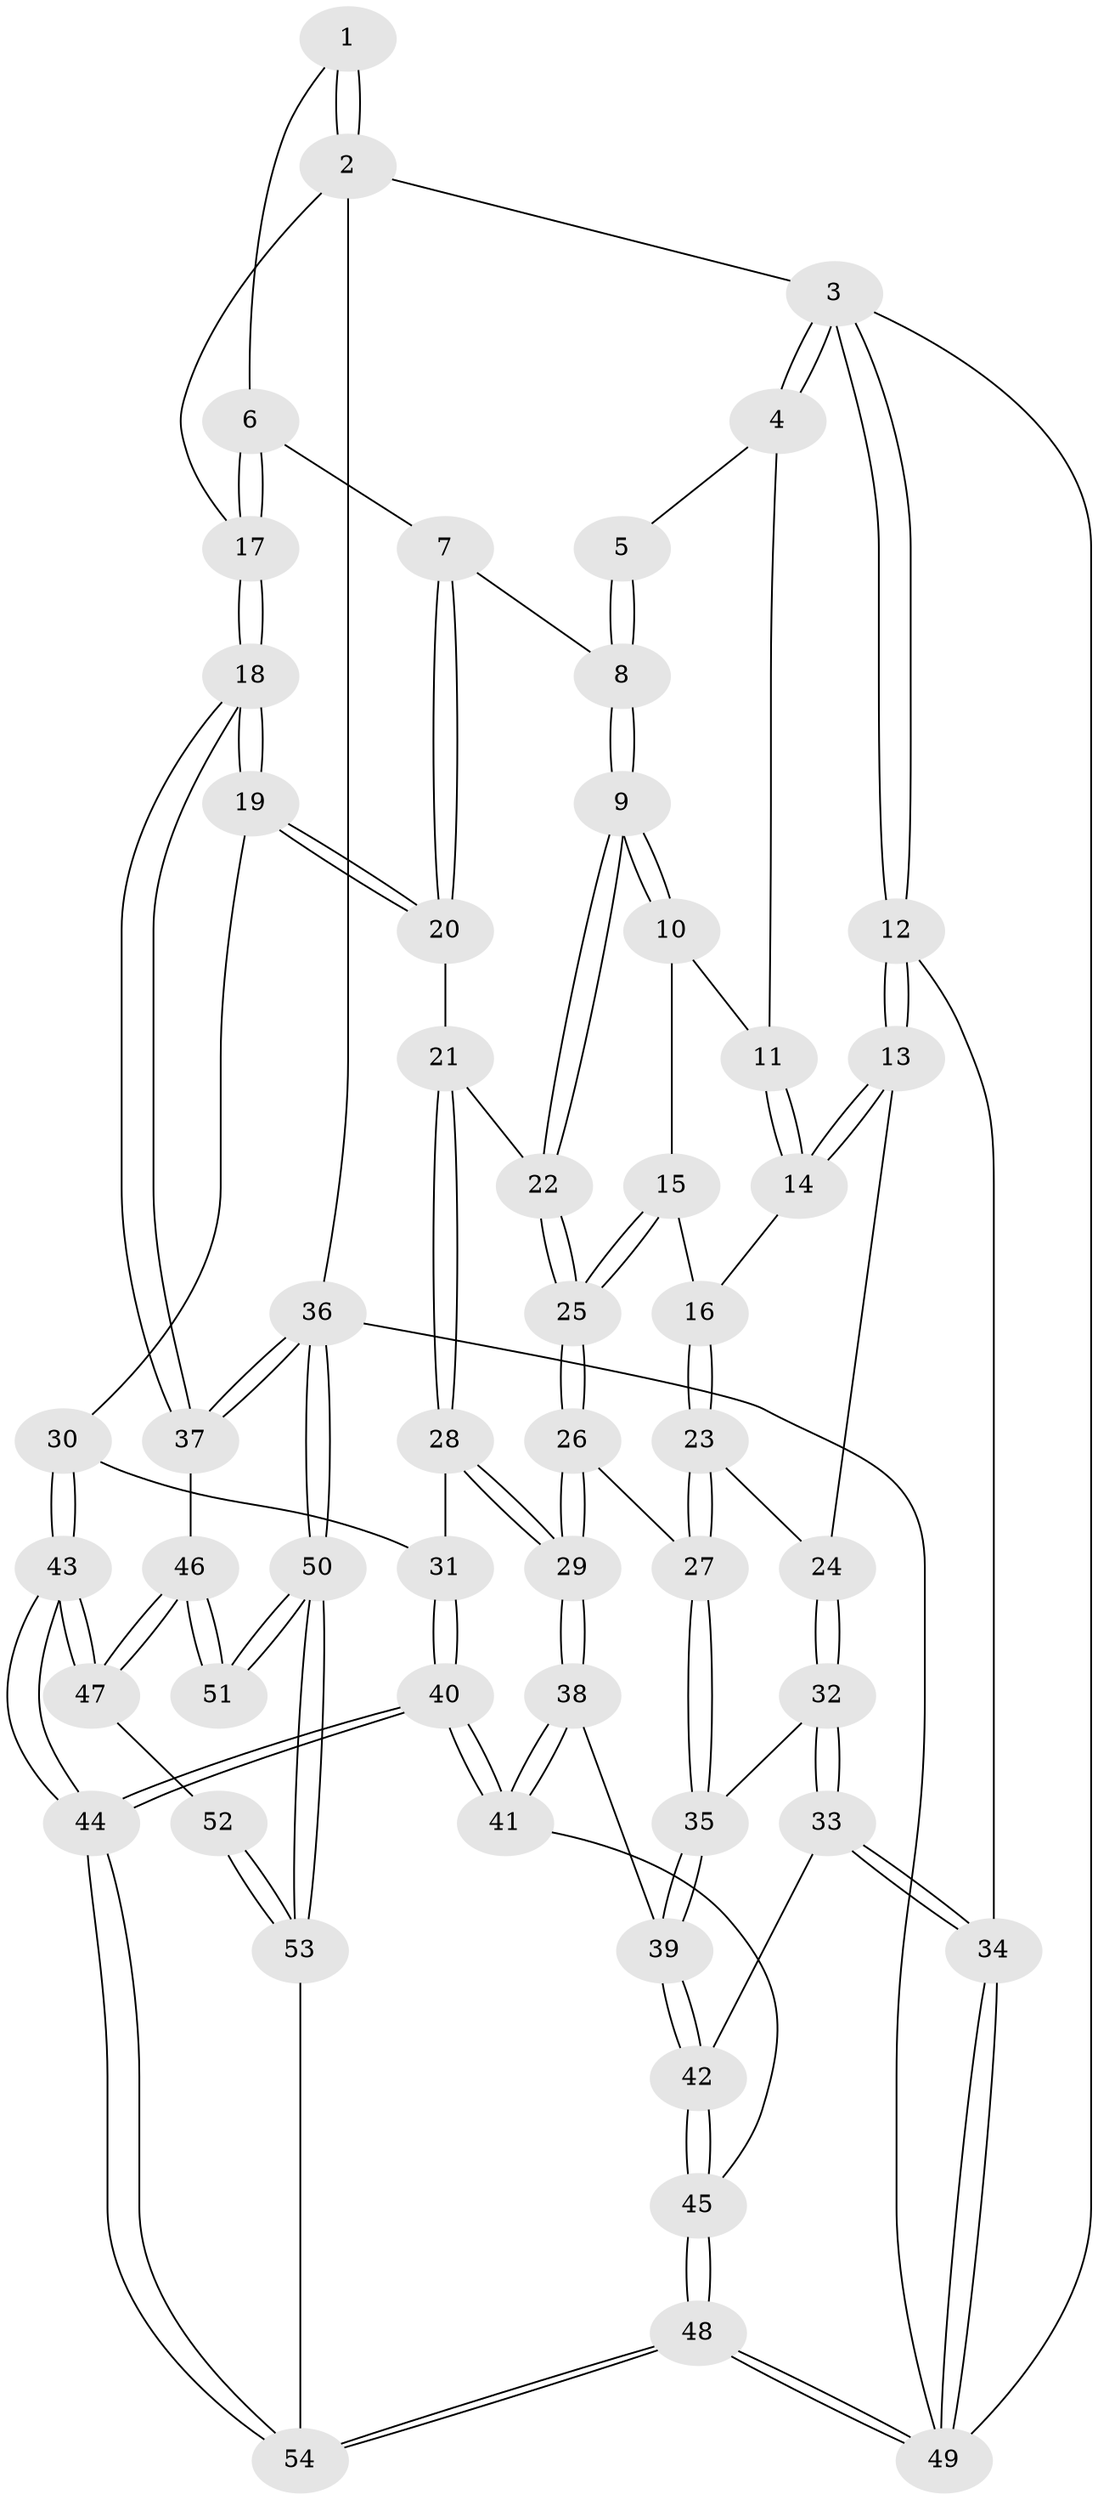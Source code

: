 // Generated by graph-tools (version 1.1) at 2025/01/03/09/25 05:01:00]
// undirected, 54 vertices, 132 edges
graph export_dot {
graph [start="1"]
  node [color=gray90,style=filled];
  1 [pos="+0.6438329775053399+0"];
  2 [pos="+1+0"];
  3 [pos="+0+0"];
  4 [pos="+0.32960056964128187+0"];
  5 [pos="+0.5089490779088153+0"];
  6 [pos="+0.7329682174485442+0.20411053774719348"];
  7 [pos="+0.6459565642568876+0.22330144128097898"];
  8 [pos="+0.6308752786453954+0.22445016831212494"];
  9 [pos="+0.6001214041597707+0.2478414634420065"];
  10 [pos="+0.38697771394988856+0.1998146283697673"];
  11 [pos="+0.30472042267541033+0.07776964464422187"];
  12 [pos="+0+0.30333356077190393"];
  13 [pos="+0+0.31906579831417026"];
  14 [pos="+0.13683178116968034+0.22589271105085754"];
  15 [pos="+0.3765272063653951+0.29012505350132967"];
  16 [pos="+0.30132692528366034+0.3256565676367698"];
  17 [pos="+1+0.22131002515273238"];
  18 [pos="+1+0.5140319532010877"];
  19 [pos="+1+0.5193586165906234"];
  20 [pos="+0.7514813942058539+0.470870785424145"];
  21 [pos="+0.6597453256940689+0.47084796993323075"];
  22 [pos="+0.5515837645562375+0.43555358571640074"];
  23 [pos="+0.22472065232020655+0.43882533113875233"];
  24 [pos="+0.1279813992714895+0.4290841447095289"];
  25 [pos="+0.4492011676524411+0.4939443945311398"];
  26 [pos="+0.43684643569609166+0.5119892845185683"];
  27 [pos="+0.39404657317016656+0.5104587525823046"];
  28 [pos="+0.6452628308928541+0.6365514532599881"];
  29 [pos="+0.45577402228169545+0.584970407607558"];
  30 [pos="+0.7890269831753123+0.6507441224842586"];
  31 [pos="+0.6549013646096407+0.6454938116981135"];
  32 [pos="+0.14707390831741787+0.6125528724451393"];
  33 [pos="+0.004899375807957706+0.6911276867951964"];
  34 [pos="+0+0.7376518645098361"];
  35 [pos="+0.205916045679469+0.6537932086326161"];
  36 [pos="+1+1"];
  37 [pos="+1+0.5504422279847547"];
  38 [pos="+0.4424676011666425+0.7123828501042311"];
  39 [pos="+0.23688555146209736+0.7411829169380603"];
  40 [pos="+0.544150896274956+0.9149916230430157"];
  41 [pos="+0.5428112160209116+0.9129885989732058"];
  42 [pos="+0.21003229975036483+0.7994812846806273"];
  43 [pos="+0.6141828298747876+0.9668124950741842"];
  44 [pos="+0.5792046744156945+1"];
  45 [pos="+0.20997461151345684+0.7999086134655999"];
  46 [pos="+0.9750312270254641+0.7214361584726242"];
  47 [pos="+0.7411760416744274+0.8911428240375723"];
  48 [pos="+0.0148324136119228+1"];
  49 [pos="+0+1"];
  50 [pos="+1+1"];
  51 [pos="+0.935334623721838+0.8782013027623626"];
  52 [pos="+0.9107944349005401+0.888151038427869"];
  53 [pos="+0.6038464197954222+1"];
  54 [pos="+0.5741295919038586+1"];
  1 -- 2;
  1 -- 2;
  1 -- 6;
  2 -- 3;
  2 -- 17;
  2 -- 36;
  3 -- 4;
  3 -- 4;
  3 -- 12;
  3 -- 12;
  3 -- 49;
  4 -- 5;
  4 -- 11;
  5 -- 8;
  5 -- 8;
  6 -- 7;
  6 -- 17;
  6 -- 17;
  7 -- 8;
  7 -- 20;
  7 -- 20;
  8 -- 9;
  8 -- 9;
  9 -- 10;
  9 -- 10;
  9 -- 22;
  9 -- 22;
  10 -- 11;
  10 -- 15;
  11 -- 14;
  11 -- 14;
  12 -- 13;
  12 -- 13;
  12 -- 34;
  13 -- 14;
  13 -- 14;
  13 -- 24;
  14 -- 16;
  15 -- 16;
  15 -- 25;
  15 -- 25;
  16 -- 23;
  16 -- 23;
  17 -- 18;
  17 -- 18;
  18 -- 19;
  18 -- 19;
  18 -- 37;
  18 -- 37;
  19 -- 20;
  19 -- 20;
  19 -- 30;
  20 -- 21;
  21 -- 22;
  21 -- 28;
  21 -- 28;
  22 -- 25;
  22 -- 25;
  23 -- 24;
  23 -- 27;
  23 -- 27;
  24 -- 32;
  24 -- 32;
  25 -- 26;
  25 -- 26;
  26 -- 27;
  26 -- 29;
  26 -- 29;
  27 -- 35;
  27 -- 35;
  28 -- 29;
  28 -- 29;
  28 -- 31;
  29 -- 38;
  29 -- 38;
  30 -- 31;
  30 -- 43;
  30 -- 43;
  31 -- 40;
  31 -- 40;
  32 -- 33;
  32 -- 33;
  32 -- 35;
  33 -- 34;
  33 -- 34;
  33 -- 42;
  34 -- 49;
  34 -- 49;
  35 -- 39;
  35 -- 39;
  36 -- 37;
  36 -- 37;
  36 -- 50;
  36 -- 50;
  36 -- 49;
  37 -- 46;
  38 -- 39;
  38 -- 41;
  38 -- 41;
  39 -- 42;
  39 -- 42;
  40 -- 41;
  40 -- 41;
  40 -- 44;
  40 -- 44;
  41 -- 45;
  42 -- 45;
  42 -- 45;
  43 -- 44;
  43 -- 44;
  43 -- 47;
  43 -- 47;
  44 -- 54;
  44 -- 54;
  45 -- 48;
  45 -- 48;
  46 -- 47;
  46 -- 47;
  46 -- 51;
  46 -- 51;
  47 -- 52;
  48 -- 49;
  48 -- 49;
  48 -- 54;
  48 -- 54;
  50 -- 51;
  50 -- 51;
  50 -- 53;
  50 -- 53;
  52 -- 53;
  52 -- 53;
  53 -- 54;
}
